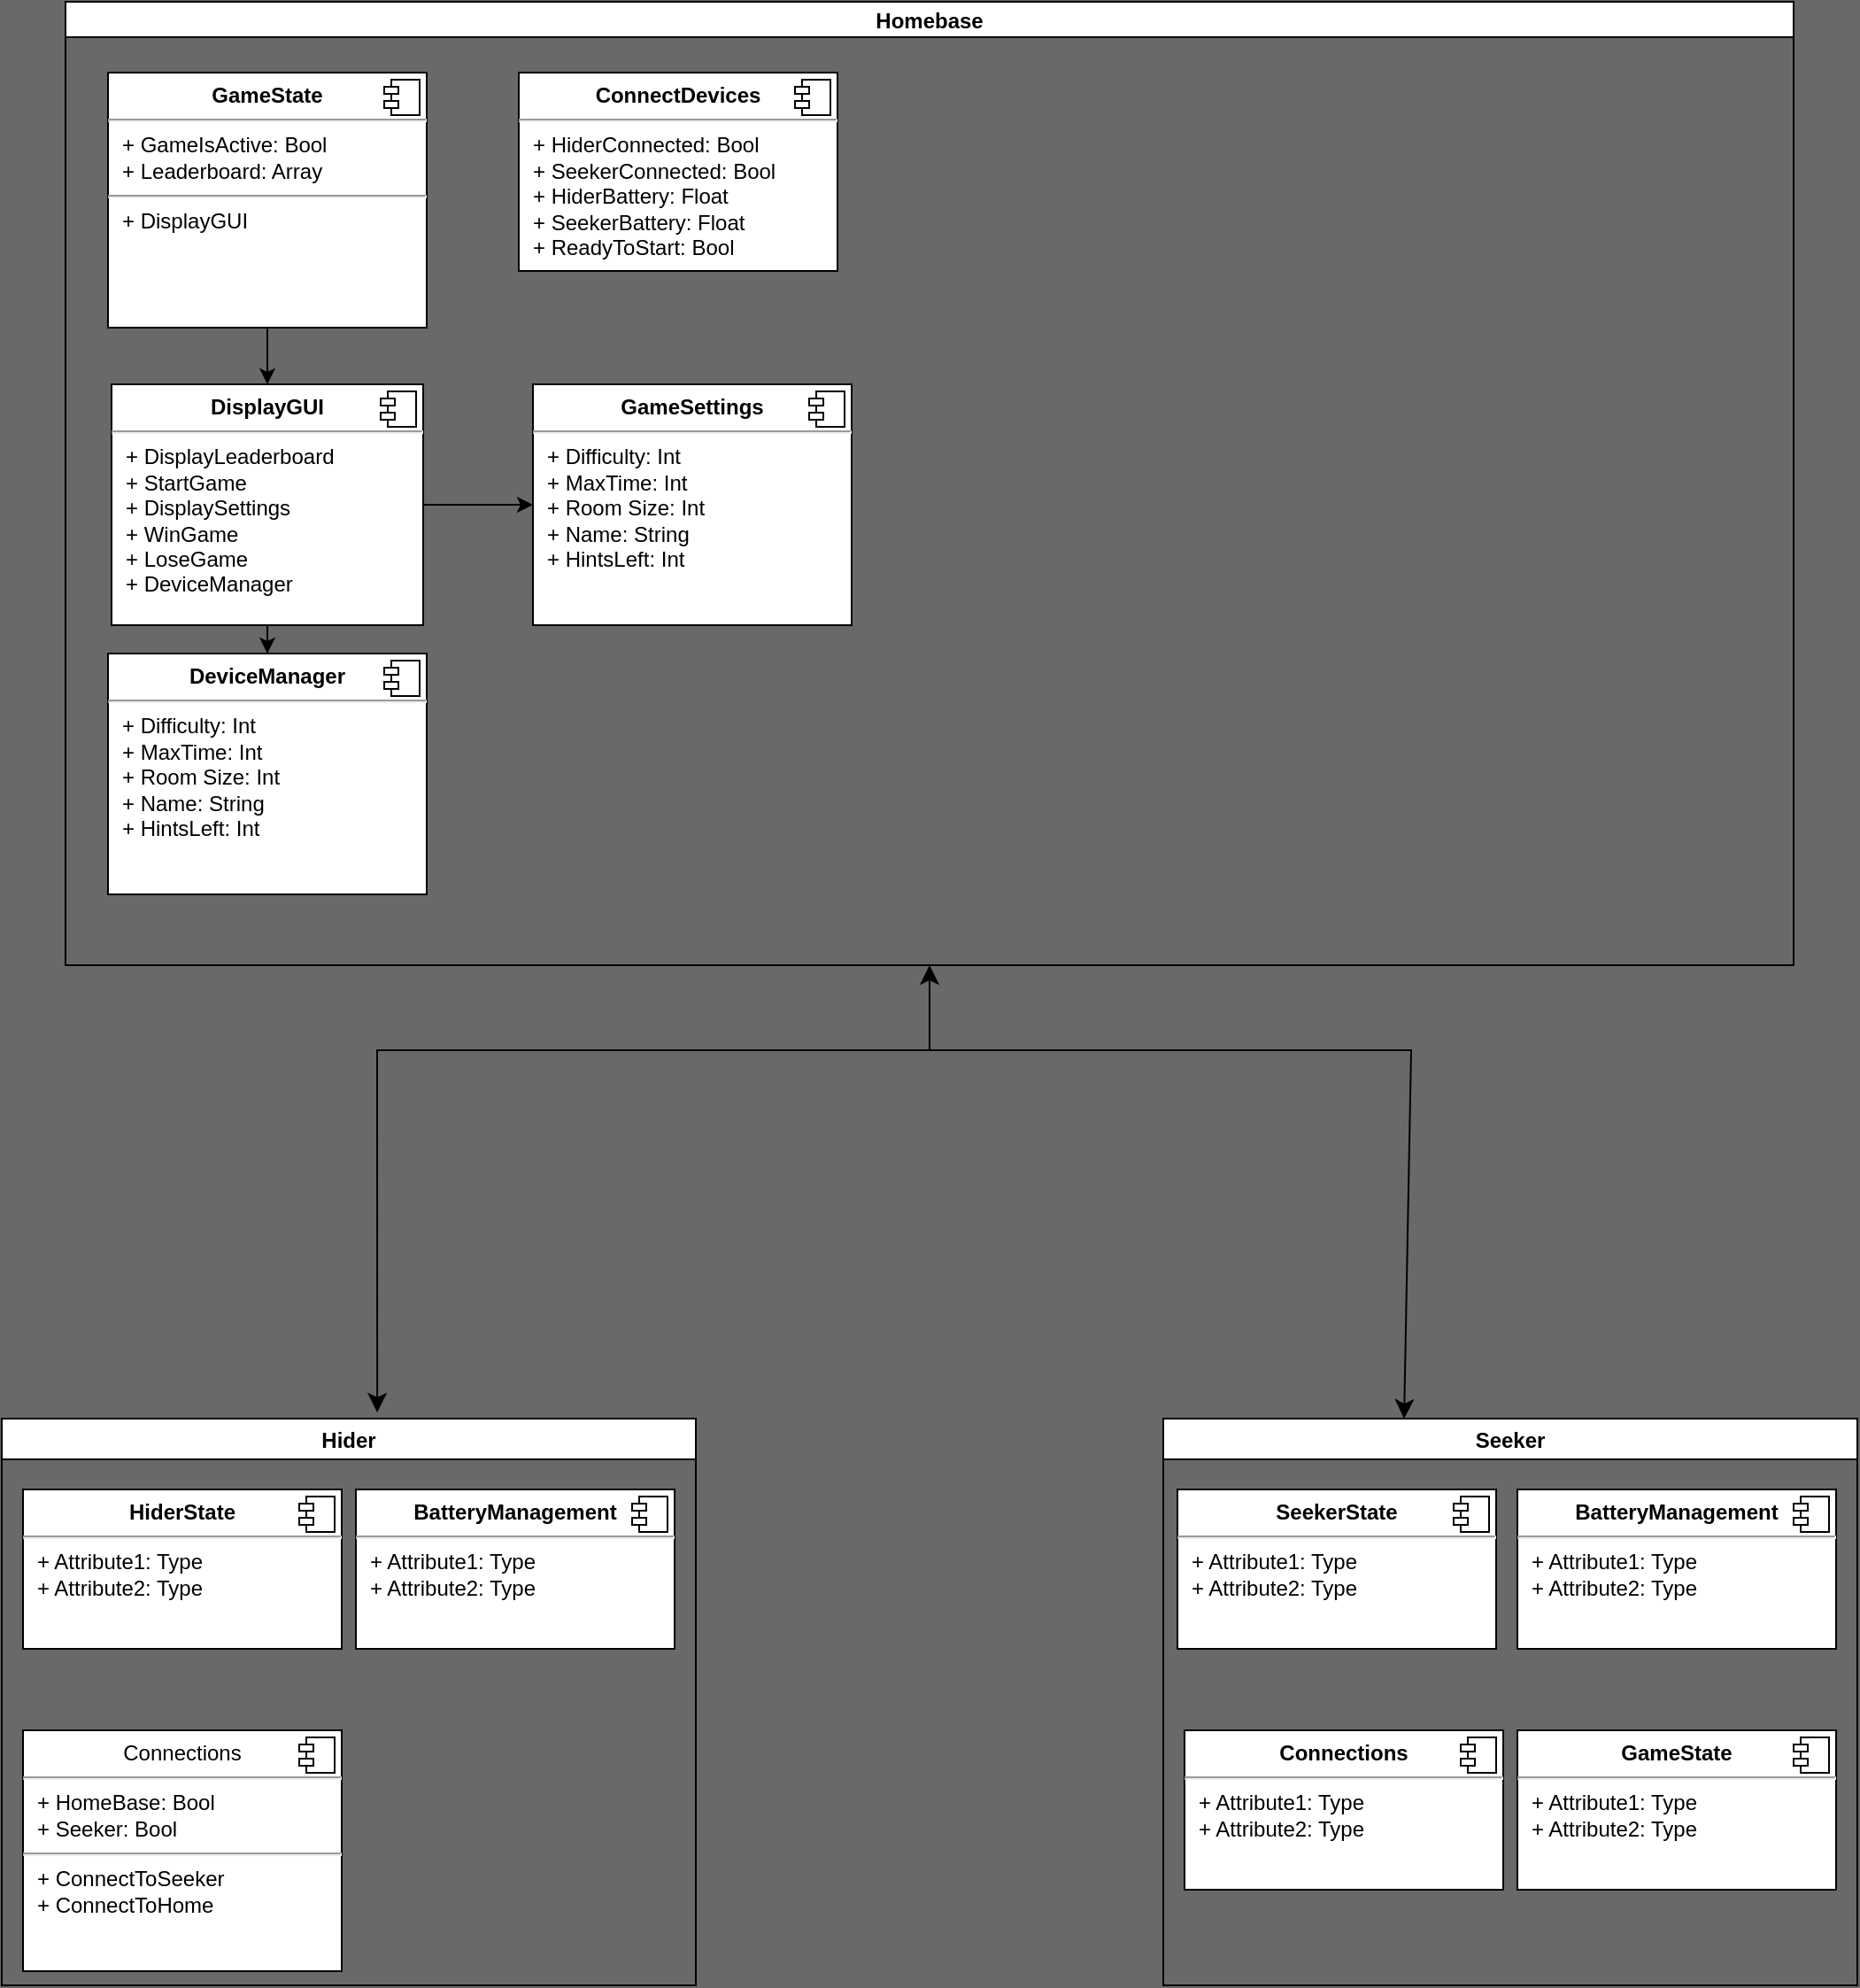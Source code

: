 <mxfile version="23.1.8" type="github" pages="2">
  <diagram name="Overview" id="5d7acffa-a066-3a61-03fe-96351882024d">
    <mxGraphModel dx="1254" dy="723" grid="1" gridSize="8" guides="1" tooltips="1" connect="1" arrows="1" fold="1" page="1" pageScale="1" pageWidth="1600" pageHeight="1200" background="#696969" math="0" shadow="0">
      <root>
        <mxCell id="0" />
        <mxCell id="1" parent="0" />
        <mxCell id="HGVN-Ubg_9u5FsFKcl_x-26" value="Homebase" style="swimlane;startSize=20;horizontal=1;containerType=tree;" parent="1" vertex="1">
          <mxGeometry x="232" y="8" width="976" height="544" as="geometry">
            <mxRectangle x="256" y="216" width="160" height="40" as="alternateBounds" />
          </mxGeometry>
        </mxCell>
        <mxCell id="4" style="edgeStyle=orthogonalEdgeStyle;rounded=0;orthogonalLoop=1;jettySize=auto;html=1;entryX=0.5;entryY=0;entryDx=0;entryDy=0;" parent="HGVN-Ubg_9u5FsFKcl_x-26" source="HGVN-Ubg_9u5FsFKcl_x-30" target="HGVN-Ubg_9u5FsFKcl_x-34" edge="1">
          <mxGeometry relative="1" as="geometry" />
        </mxCell>
        <mxCell id="HGVN-Ubg_9u5FsFKcl_x-30" value="&lt;p style=&quot;margin:0px;margin-top:6px;text-align:center;&quot;&gt;&lt;b&gt;GameState&lt;/b&gt;&lt;/p&gt;&lt;hr&gt;&lt;p style=&quot;margin:0px;margin-left:8px;&quot;&gt;+ GameIsActive: Bool&lt;br&gt;+ Leaderboard: Array&lt;br&gt;&lt;/p&gt;&lt;hr&gt;&lt;p style=&quot;margin:0px;margin-left:8px;&quot;&gt;&lt;span style=&quot;background-color: initial;&quot;&gt;+ DisplayGUI&lt;/span&gt;&lt;br&gt;&lt;/p&gt;" style="align=left;overflow=fill;html=1;dropTarget=0;whiteSpace=wrap;" parent="HGVN-Ubg_9u5FsFKcl_x-26" vertex="1">
          <mxGeometry x="24" y="40" width="180" height="144" as="geometry" />
        </mxCell>
        <mxCell id="HGVN-Ubg_9u5FsFKcl_x-31" value="" style="shape=component;jettyWidth=8;jettyHeight=4;" parent="HGVN-Ubg_9u5FsFKcl_x-30" vertex="1">
          <mxGeometry x="1" width="20" height="20" relative="1" as="geometry">
            <mxPoint x="-24" y="4" as="offset" />
          </mxGeometry>
        </mxCell>
        <mxCell id="6" style="edgeStyle=orthogonalEdgeStyle;rounded=0;orthogonalLoop=1;jettySize=auto;html=1;entryX=0;entryY=0.5;entryDx=0;entryDy=0;" parent="HGVN-Ubg_9u5FsFKcl_x-26" source="HGVN-Ubg_9u5FsFKcl_x-34" target="2" edge="1">
          <mxGeometry relative="1" as="geometry" />
        </mxCell>
        <mxCell id="12" style="edgeStyle=orthogonalEdgeStyle;rounded=0;orthogonalLoop=1;jettySize=auto;html=1;" parent="HGVN-Ubg_9u5FsFKcl_x-26" source="HGVN-Ubg_9u5FsFKcl_x-34" target="10" edge="1">
          <mxGeometry relative="1" as="geometry" />
        </mxCell>
        <mxCell id="HGVN-Ubg_9u5FsFKcl_x-34" value="&lt;p style=&quot;margin:0px;margin-top:6px;text-align:center;&quot;&gt;&lt;b&gt;DisplayGUI&lt;br&gt;&lt;/b&gt;&lt;/p&gt;&lt;hr&gt;&lt;p style=&quot;margin:0px;margin-left:8px;&quot;&gt;+ DisplayLeaderboard&lt;/p&gt;&lt;p style=&quot;margin:0px;margin-left:8px;&quot;&gt;+ StartGame&lt;/p&gt;&lt;p style=&quot;margin:0px;margin-left:8px;&quot;&gt;+ DisplaySettings&lt;/p&gt;&lt;p style=&quot;margin:0px;margin-left:8px;&quot;&gt;+ WinGame&lt;/p&gt;&lt;p style=&quot;margin:0px;margin-left:8px;&quot;&gt;+ LoseGame&lt;/p&gt;&lt;p style=&quot;margin:0px;margin-left:8px;&quot;&gt;+ DeviceManager&lt;/p&gt;" style="align=left;overflow=fill;html=1;dropTarget=0;whiteSpace=wrap;" parent="HGVN-Ubg_9u5FsFKcl_x-26" vertex="1">
          <mxGeometry x="26" y="216" width="176" height="136" as="geometry" />
        </mxCell>
        <mxCell id="HGVN-Ubg_9u5FsFKcl_x-35" value="" style="shape=component;jettyWidth=8;jettyHeight=4;" parent="HGVN-Ubg_9u5FsFKcl_x-34" vertex="1">
          <mxGeometry x="1" width="20" height="20" relative="1" as="geometry">
            <mxPoint x="-24" y="4" as="offset" />
          </mxGeometry>
        </mxCell>
        <mxCell id="HGVN-Ubg_9u5FsFKcl_x-36" value="&lt;p style=&quot;margin:0px;margin-top:6px;text-align:center;&quot;&gt;&lt;b&gt;ConnectDevices&lt;/b&gt;&lt;/p&gt;&lt;hr&gt;&lt;p style=&quot;margin:0px;margin-left:8px;&quot;&gt;+ HiderConnected: Bool&lt;br&gt;+ SeekerConnected: Bool&lt;/p&gt;&lt;p style=&quot;margin:0px;margin-left:8px;&quot;&gt;+ HiderBattery: Float&lt;br&gt;&lt;/p&gt;&lt;p style=&quot;margin:0px;margin-left:8px;&quot;&gt;+ SeekerBattery: Float&lt;/p&gt;&lt;p style=&quot;margin:0px;margin-left:8px;&quot;&gt;+ ReadyToStart: Bool&lt;br&gt;&lt;/p&gt;" style="align=left;overflow=fill;html=1;dropTarget=0;whiteSpace=wrap;" parent="HGVN-Ubg_9u5FsFKcl_x-26" vertex="1">
          <mxGeometry x="256" y="40" width="180" height="112" as="geometry" />
        </mxCell>
        <mxCell id="HGVN-Ubg_9u5FsFKcl_x-37" value="" style="shape=component;jettyWidth=8;jettyHeight=4;" parent="HGVN-Ubg_9u5FsFKcl_x-36" vertex="1">
          <mxGeometry x="1" width="20" height="20" relative="1" as="geometry">
            <mxPoint x="-24" y="4" as="offset" />
          </mxGeometry>
        </mxCell>
        <mxCell id="2" value="&lt;p style=&quot;margin:0px;margin-top:6px;text-align:center;&quot;&gt;&lt;b&gt;GameSettings&lt;/b&gt;&lt;/p&gt;&lt;hr&gt;&lt;p style=&quot;margin:0px;margin-left:8px;&quot;&gt;+ Difficulty: Int&lt;br&gt;+ MaxTime: Int&lt;/p&gt;&lt;p style=&quot;margin:0px;margin-left:8px;&quot;&gt;+ Room Size: Int&lt;/p&gt;&lt;p style=&quot;margin:0px;margin-left:8px;&quot;&gt;+ Name: String&lt;br&gt;&lt;/p&gt;&lt;p style=&quot;margin:0px;margin-left:8px;&quot;&gt;+ HintsLeft: Int&lt;br&gt;&lt;/p&gt;&lt;p style=&quot;margin:0px;margin-left:8px;&quot;&gt;&lt;br&gt;&lt;/p&gt;" style="align=left;overflow=fill;html=1;dropTarget=0;whiteSpace=wrap;" parent="HGVN-Ubg_9u5FsFKcl_x-26" vertex="1">
          <mxGeometry x="264" y="216" width="180" height="136" as="geometry" />
        </mxCell>
        <mxCell id="3" value="" style="shape=component;jettyWidth=8;jettyHeight=4;" parent="2" vertex="1">
          <mxGeometry x="1" width="20" height="20" relative="1" as="geometry">
            <mxPoint x="-24" y="4" as="offset" />
          </mxGeometry>
        </mxCell>
        <mxCell id="10" value="&lt;p style=&quot;margin:0px;margin-top:6px;text-align:center;&quot;&gt;&lt;b&gt;DeviceManager&lt;/b&gt;&lt;/p&gt;&lt;hr&gt;&lt;p style=&quot;margin:0px;margin-left:8px;&quot;&gt;+ Difficulty: Int&lt;br&gt;+ MaxTime: Int&lt;/p&gt;&lt;p style=&quot;margin:0px;margin-left:8px;&quot;&gt;+ Room Size: Int&lt;/p&gt;&lt;p style=&quot;margin:0px;margin-left:8px;&quot;&gt;+ Name: String&lt;br&gt;&lt;/p&gt;&lt;p style=&quot;margin:0px;margin-left:8px;&quot;&gt;+ HintsLeft: Int&lt;br&gt;&lt;/p&gt;&lt;p style=&quot;margin:0px;margin-left:8px;&quot;&gt;&lt;br&gt;&lt;/p&gt;" style="align=left;overflow=fill;html=1;dropTarget=0;whiteSpace=wrap;" parent="HGVN-Ubg_9u5FsFKcl_x-26" vertex="1">
          <mxGeometry x="24" y="368" width="180" height="136" as="geometry" />
        </mxCell>
        <mxCell id="11" value="" style="shape=component;jettyWidth=8;jettyHeight=4;" parent="10" vertex="1">
          <mxGeometry x="1" width="20" height="20" relative="1" as="geometry">
            <mxPoint x="-24" y="4" as="offset" />
          </mxGeometry>
        </mxCell>
        <mxCell id="HGVN-Ubg_9u5FsFKcl_x-48" value="Hider" style="swimlane;" parent="1" vertex="1">
          <mxGeometry x="196" y="808" width="392" height="320" as="geometry" />
        </mxCell>
        <mxCell id="HGVN-Ubg_9u5FsFKcl_x-53" value="&lt;p style=&quot;margin:0px;margin-top:6px;text-align:center;&quot;&gt;&lt;b&gt;HiderState&lt;/b&gt;&lt;br&gt;&lt;/p&gt;&lt;hr&gt;&lt;p style=&quot;margin:0px;margin-left:8px;&quot;&gt;+ Attribute1: Type&lt;br&gt;+ Attribute2: Type&lt;/p&gt;" style="align=left;overflow=fill;html=1;dropTarget=0;whiteSpace=wrap;" parent="HGVN-Ubg_9u5FsFKcl_x-48" vertex="1">
          <mxGeometry x="12" y="40" width="180" height="90" as="geometry" />
        </mxCell>
        <mxCell id="HGVN-Ubg_9u5FsFKcl_x-54" value="" style="shape=component;jettyWidth=8;jettyHeight=4;" parent="HGVN-Ubg_9u5FsFKcl_x-53" vertex="1">
          <mxGeometry x="1" width="20" height="20" relative="1" as="geometry">
            <mxPoint x="-24" y="4" as="offset" />
          </mxGeometry>
        </mxCell>
        <mxCell id="HGVN-Ubg_9u5FsFKcl_x-51" value="&lt;p style=&quot;margin:0px;margin-top:6px;text-align:center;&quot;&gt;&lt;b&gt;BatteryManagement&lt;/b&gt;&lt;/p&gt;&lt;hr&gt;&lt;p style=&quot;margin:0px;margin-left:8px;&quot;&gt;+ Attribute1: Type&lt;br&gt;+ Attribute2: Type&lt;/p&gt;" style="align=left;overflow=fill;html=1;dropTarget=0;whiteSpace=wrap;" parent="HGVN-Ubg_9u5FsFKcl_x-48" vertex="1">
          <mxGeometry x="200" y="40" width="180" height="90" as="geometry" />
        </mxCell>
        <mxCell id="HGVN-Ubg_9u5FsFKcl_x-52" value="" style="shape=component;jettyWidth=8;jettyHeight=4;" parent="HGVN-Ubg_9u5FsFKcl_x-51" vertex="1">
          <mxGeometry x="1" width="20" height="20" relative="1" as="geometry">
            <mxPoint x="-24" y="4" as="offset" />
          </mxGeometry>
        </mxCell>
        <mxCell id="HGVN-Ubg_9u5FsFKcl_x-59" value="&lt;p style=&quot;margin:0px;margin-top:6px;text-align:center;&quot;&gt;Connections&lt;/p&gt;&lt;hr&gt;&lt;p style=&quot;margin:0px;margin-left:8px;&quot;&gt;+ HomeBase: Bool&lt;br&gt;+ Seeker: Bool&lt;/p&gt;&lt;hr&gt;&lt;p style=&quot;margin:0px;margin-left:8px;&quot;&gt;+ ConnectToSeeker&lt;/p&gt;&lt;p style=&quot;margin:0px;margin-left:8px;&quot;&gt;+ ConnectToHome&lt;/p&gt;" style="align=left;overflow=fill;html=1;dropTarget=0;whiteSpace=wrap;" parent="HGVN-Ubg_9u5FsFKcl_x-48" vertex="1">
          <mxGeometry x="12" y="176" width="180" height="136" as="geometry" />
        </mxCell>
        <mxCell id="HGVN-Ubg_9u5FsFKcl_x-60" value="" style="shape=component;jettyWidth=8;jettyHeight=4;" parent="HGVN-Ubg_9u5FsFKcl_x-59" vertex="1">
          <mxGeometry x="1" width="20" height="20" relative="1" as="geometry">
            <mxPoint x="-24" y="4" as="offset" />
          </mxGeometry>
        </mxCell>
        <mxCell id="HGVN-Ubg_9u5FsFKcl_x-50" value="Seeker" style="swimlane;" parent="1" vertex="1">
          <mxGeometry x="852" y="808" width="392" height="320" as="geometry" />
        </mxCell>
        <mxCell id="HGVN-Ubg_9u5FsFKcl_x-57" value="&lt;p style=&quot;margin:0px;margin-top:6px;text-align:center;&quot;&gt;&lt;b&gt;SeekerState&lt;/b&gt;&lt;/p&gt;&lt;hr&gt;&lt;p style=&quot;margin:0px;margin-left:8px;&quot;&gt;+ Attribute1: Type&lt;br&gt;+ Attribute2: Type&lt;/p&gt;" style="align=left;overflow=fill;html=1;dropTarget=0;whiteSpace=wrap;" parent="HGVN-Ubg_9u5FsFKcl_x-50" vertex="1">
          <mxGeometry x="8" y="40" width="180" height="90" as="geometry" />
        </mxCell>
        <mxCell id="HGVN-Ubg_9u5FsFKcl_x-58" value="" style="shape=component;jettyWidth=8;jettyHeight=4;" parent="HGVN-Ubg_9u5FsFKcl_x-57" vertex="1">
          <mxGeometry x="1" width="20" height="20" relative="1" as="geometry">
            <mxPoint x="-24" y="4" as="offset" />
          </mxGeometry>
        </mxCell>
        <mxCell id="HGVN-Ubg_9u5FsFKcl_x-55" value="&lt;p style=&quot;margin:0px;margin-top:6px;text-align:center;&quot;&gt;&lt;b&gt;BatteryManagement&lt;/b&gt;&lt;/p&gt;&lt;hr&gt;&lt;p style=&quot;margin:0px;margin-left:8px;&quot;&gt;+ Attribute1: Type&lt;br&gt;+ Attribute2: Type&lt;/p&gt;" style="align=left;overflow=fill;html=1;dropTarget=0;whiteSpace=wrap;" parent="HGVN-Ubg_9u5FsFKcl_x-50" vertex="1">
          <mxGeometry x="200" y="40" width="180" height="90" as="geometry" />
        </mxCell>
        <mxCell id="HGVN-Ubg_9u5FsFKcl_x-56" value="" style="shape=component;jettyWidth=8;jettyHeight=4;" parent="HGVN-Ubg_9u5FsFKcl_x-55" vertex="1">
          <mxGeometry x="1" width="20" height="20" relative="1" as="geometry">
            <mxPoint x="-24" y="4" as="offset" />
          </mxGeometry>
        </mxCell>
        <mxCell id="HGVN-Ubg_9u5FsFKcl_x-63" value="&lt;p style=&quot;margin:0px;margin-top:6px;text-align:center;&quot;&gt;&lt;b&gt;Connections&lt;/b&gt;&lt;br&gt;&lt;/p&gt;&lt;hr&gt;&lt;p style=&quot;margin:0px;margin-left:8px;&quot;&gt;+ Attribute1: Type&lt;br&gt;+ Attribute2: Type&lt;/p&gt;" style="align=left;overflow=fill;html=1;dropTarget=0;whiteSpace=wrap;" parent="HGVN-Ubg_9u5FsFKcl_x-50" vertex="1">
          <mxGeometry x="12" y="176" width="180" height="90" as="geometry" />
        </mxCell>
        <mxCell id="HGVN-Ubg_9u5FsFKcl_x-64" value="" style="shape=component;jettyWidth=8;jettyHeight=4;" parent="HGVN-Ubg_9u5FsFKcl_x-63" vertex="1">
          <mxGeometry x="1" width="20" height="20" relative="1" as="geometry">
            <mxPoint x="-24" y="4" as="offset" />
          </mxGeometry>
        </mxCell>
        <mxCell id="HGVN-Ubg_9u5FsFKcl_x-65" value="&lt;p style=&quot;margin:0px;margin-top:6px;text-align:center;&quot;&gt;&lt;b&gt;GameState&lt;/b&gt;&lt;/p&gt;&lt;hr&gt;&lt;p style=&quot;margin:0px;margin-left:8px;&quot;&gt;+ Attribute1: Type&lt;br&gt;+ Attribute2: Type&lt;/p&gt;" style="align=left;overflow=fill;html=1;dropTarget=0;whiteSpace=wrap;" parent="HGVN-Ubg_9u5FsFKcl_x-50" vertex="1">
          <mxGeometry x="200" y="176" width="180" height="90" as="geometry" />
        </mxCell>
        <mxCell id="HGVN-Ubg_9u5FsFKcl_x-66" value="" style="shape=component;jettyWidth=8;jettyHeight=4;" parent="HGVN-Ubg_9u5FsFKcl_x-65" vertex="1">
          <mxGeometry x="1" width="20" height="20" relative="1" as="geometry">
            <mxPoint x="-24" y="4" as="offset" />
          </mxGeometry>
        </mxCell>
        <mxCell id="P3MQtv2i3PYz_8EIgoiF-2" value="" style="endArrow=classic;startArrow=classic;html=1;rounded=0;fontSize=12;startSize=8;endSize=8;entryX=0.5;entryY=1;entryDx=0;entryDy=0;exitX=0.541;exitY=-0.011;exitDx=0;exitDy=0;exitPerimeter=0;" parent="1" source="HGVN-Ubg_9u5FsFKcl_x-48" target="HGVN-Ubg_9u5FsFKcl_x-26" edge="1">
          <mxGeometry width="50" height="50" relative="1" as="geometry">
            <mxPoint x="648" y="537" as="sourcePoint" />
            <mxPoint x="698" y="487" as="targetPoint" />
            <Array as="points">
              <mxPoint x="408" y="600" />
              <mxPoint x="720" y="600" />
            </Array>
          </mxGeometry>
        </mxCell>
        <mxCell id="P3MQtv2i3PYz_8EIgoiF-3" value="&amp;nbsp;" style="text;whiteSpace=wrap;html=1;" parent="1" vertex="1">
          <mxGeometry x="396" y="832" width="32" height="40" as="geometry" />
        </mxCell>
        <mxCell id="P3MQtv2i3PYz_8EIgoiF-4" value="" style="endArrow=classic;html=1;rounded=0;fontSize=12;startSize=8;endSize=8;entryX=0.347;entryY=0;entryDx=0;entryDy=0;entryPerimeter=0;" parent="1" target="HGVN-Ubg_9u5FsFKcl_x-50" edge="1">
          <mxGeometry width="50" height="50" relative="1" as="geometry">
            <mxPoint x="720" y="600" as="sourcePoint" />
            <mxPoint x="842" y="464" as="targetPoint" />
            <Array as="points">
              <mxPoint x="992" y="600" />
            </Array>
          </mxGeometry>
        </mxCell>
      </root>
    </mxGraphModel>
  </diagram>
  <diagram id="pdwF0HZ0pWZEsRioTV2B" name="Page-2">
    <mxGraphModel dx="1475" dy="851" grid="1" gridSize="10" guides="1" tooltips="1" connect="1" arrows="1" fold="1" page="1" pageScale="1" pageWidth="827" pageHeight="1169" math="0" shadow="0">
      <root>
        <mxCell id="0" />
        <mxCell id="1" parent="0" />
        <mxCell id="-LEB9-mu3zR5E-0l-Ues-31" style="edgeStyle=orthogonalEdgeStyle;rounded=0;orthogonalLoop=1;jettySize=auto;html=1;entryX=0.5;entryY=0;entryDx=0;entryDy=0;" parent="1" source="-LEB9-mu3zR5E-0l-Ues-1" target="-LEB9-mu3zR5E-0l-Ues-20" edge="1">
          <mxGeometry relative="1" as="geometry" />
        </mxCell>
        <mxCell id="-LEB9-mu3zR5E-0l-Ues-1" value="&lt;div&gt;Power On&lt;/div&gt;" style="strokeWidth=2;html=1;shape=mxgraph.flowchart.start_1;whiteSpace=wrap;" parent="1" vertex="1">
          <mxGeometry x="364" y="60" width="100" height="60" as="geometry" />
        </mxCell>
        <mxCell id="-LEB9-mu3zR5E-0l-Ues-33" style="edgeStyle=orthogonalEdgeStyle;rounded=0;orthogonalLoop=1;jettySize=auto;html=1;entryX=0.5;entryY=0;entryDx=0;entryDy=0;" parent="1" source="-LEB9-mu3zR5E-0l-Ues-2" target="-LEB9-mu3zR5E-0l-Ues-12" edge="1">
          <mxGeometry relative="1" as="geometry" />
        </mxCell>
        <mxCell id="-LEB9-mu3zR5E-0l-Ues-2" value="&lt;div&gt;Enter connecting mode&lt;/div&gt;" style="rounded=1;whiteSpace=wrap;html=1;strokeWidth=2;" parent="1" vertex="1">
          <mxGeometry x="354" y="450" width="120" height="60" as="geometry" />
        </mxCell>
        <mxCell id="-LEB9-mu3zR5E-0l-Ues-32" style="edgeStyle=orthogonalEdgeStyle;rounded=0;orthogonalLoop=1;jettySize=auto;html=1;entryX=0.5;entryY=0;entryDx=0;entryDy=0;" parent="1" source="-LEB9-mu3zR5E-0l-Ues-4" target="-LEB9-mu3zR5E-0l-Ues-2" edge="1">
          <mxGeometry relative="1" as="geometry" />
        </mxCell>
        <mxCell id="-LEB9-mu3zR5E-0l-Ues-4" value="On/waitingToConnect" style="rounded=1;whiteSpace=wrap;html=1;strokeWidth=2;" parent="1" vertex="1">
          <mxGeometry x="354" y="320" width="120" height="60" as="geometry" />
        </mxCell>
        <mxCell id="-LEB9-mu3zR5E-0l-Ues-15" value="" style="edgeStyle=orthogonalEdgeStyle;rounded=0;orthogonalLoop=1;jettySize=auto;html=1;" parent="1" source="-LEB9-mu3zR5E-0l-Ues-12" target="-LEB9-mu3zR5E-0l-Ues-14" edge="1">
          <mxGeometry relative="1" as="geometry" />
        </mxCell>
        <mxCell id="-LEB9-mu3zR5E-0l-Ues-12" value="Try to&lt;br&gt;&amp;nbsp;connect for 60 seconds" style="shape=step;perimeter=stepPerimeter;whiteSpace=wrap;html=1;fixedSize=1;rounded=1;strokeWidth=2;" parent="1" vertex="1">
          <mxGeometry x="354" y="610" width="120" height="80" as="geometry" />
        </mxCell>
        <mxCell id="-LEB9-mu3zR5E-0l-Ues-17" value="" style="edgeStyle=orthogonalEdgeStyle;rounded=0;orthogonalLoop=1;jettySize=auto;html=1;" parent="1" source="-LEB9-mu3zR5E-0l-Ues-14" target="-LEB9-mu3zR5E-0l-Ues-16" edge="1">
          <mxGeometry relative="1" as="geometry" />
        </mxCell>
        <mxCell id="-LEB9-mu3zR5E-0l-Ues-35" value="&lt;div&gt;No&lt;/div&gt;" style="edgeLabel;html=1;align=center;verticalAlign=middle;resizable=0;points=[];" parent="-LEB9-mu3zR5E-0l-Ues-17" vertex="1" connectable="0">
          <mxGeometry x="-0.007" y="3" relative="1" as="geometry">
            <mxPoint y="-13" as="offset" />
          </mxGeometry>
        </mxCell>
        <mxCell id="-LEB9-mu3zR5E-0l-Ues-19" value="" style="edgeStyle=orthogonalEdgeStyle;rounded=0;orthogonalLoop=1;jettySize=auto;html=1;" parent="1" source="-LEB9-mu3zR5E-0l-Ues-14" target="-LEB9-mu3zR5E-0l-Ues-18" edge="1">
          <mxGeometry relative="1" as="geometry" />
        </mxCell>
        <mxCell id="-LEB9-mu3zR5E-0l-Ues-34" value="Yes" style="edgeLabel;html=1;align=center;verticalAlign=middle;resizable=0;points=[];" parent="-LEB9-mu3zR5E-0l-Ues-19" vertex="1" connectable="0">
          <mxGeometry x="-0.473" y="3" relative="1" as="geometry">
            <mxPoint y="-7" as="offset" />
          </mxGeometry>
        </mxCell>
        <mxCell id="-LEB9-mu3zR5E-0l-Ues-14" value="Connected?" style="rhombus;whiteSpace=wrap;html=1;rounded=1;strokeWidth=2;" parent="1" vertex="1">
          <mxGeometry x="374" y="770" width="80" height="80" as="geometry" />
        </mxCell>
        <mxCell id="-LEB9-mu3zR5E-0l-Ues-36" style="edgeStyle=orthogonalEdgeStyle;rounded=0;orthogonalLoop=1;jettySize=auto;html=1;entryX=0;entryY=0.5;entryDx=0;entryDy=0;exitX=0.412;exitY=0.003;exitDx=0;exitDy=0;exitPerimeter=0;" parent="1" source="-LEB9-mu3zR5E-0l-Ues-16" target="-LEB9-mu3zR5E-0l-Ues-4" edge="1">
          <mxGeometry relative="1" as="geometry">
            <mxPoint x="335.96" y="340" as="targetPoint" />
            <mxPoint x="240.0" y="770" as="sourcePoint" />
            <Array as="points">
              <mxPoint x="240" y="780" />
              <mxPoint x="240" y="621" />
              <mxPoint x="241" y="621" />
              <mxPoint x="241" y="350" />
            </Array>
          </mxGeometry>
        </mxCell>
        <mxCell id="-LEB9-mu3zR5E-0l-Ues-16" value="Display error" style="whiteSpace=wrap;html=1;rounded=1;strokeWidth=2;" parent="1" vertex="1">
          <mxGeometry x="194" y="780" width="120" height="60" as="geometry" />
        </mxCell>
        <mxCell id="-LEB9-mu3zR5E-0l-Ues-38" value="" style="edgeStyle=orthogonalEdgeStyle;rounded=0;orthogonalLoop=1;jettySize=auto;html=1;" parent="1" source="-LEB9-mu3zR5E-0l-Ues-18" target="-LEB9-mu3zR5E-0l-Ues-37" edge="1">
          <mxGeometry relative="1" as="geometry" />
        </mxCell>
        <mxCell id="AgcXgPewpZXBcFlbf5kw-1" value="Game has started" style="edgeLabel;html=1;align=center;verticalAlign=middle;resizable=0;points=[];" vertex="1" connectable="0" parent="-LEB9-mu3zR5E-0l-Ues-38">
          <mxGeometry x="-0.275" y="-2" relative="1" as="geometry">
            <mxPoint as="offset" />
          </mxGeometry>
        </mxCell>
        <mxCell id="AgcXgPewpZXBcFlbf5kw-12" style="edgeStyle=orthogonalEdgeStyle;rounded=0;orthogonalLoop=1;jettySize=auto;html=1;entryX=1;entryY=0.5;entryDx=0;entryDy=0;" edge="1" parent="1" source="-LEB9-mu3zR5E-0l-Ues-18" target="-LEB9-mu3zR5E-0l-Ues-12">
          <mxGeometry relative="1" as="geometry">
            <mxPoint x="574" y="460" as="targetPoint" />
            <Array as="points">
              <mxPoint x="574" y="650" />
            </Array>
          </mxGeometry>
        </mxCell>
        <mxCell id="AgcXgPewpZXBcFlbf5kw-13" value="Lost connection&lt;div&gt;&lt;br/&gt;&lt;/div&gt;" style="edgeLabel;html=1;align=center;verticalAlign=middle;resizable=0;points=[];" vertex="1" connectable="0" parent="AgcXgPewpZXBcFlbf5kw-12">
          <mxGeometry x="-0.492" y="1" relative="1" as="geometry">
            <mxPoint as="offset" />
          </mxGeometry>
        </mxCell>
        <mxCell id="-LEB9-mu3zR5E-0l-Ues-18" value="Standby mode" style="whiteSpace=wrap;html=1;rounded=1;strokeWidth=2;" parent="1" vertex="1">
          <mxGeometry x="514" y="780" width="120" height="60" as="geometry" />
        </mxCell>
        <mxCell id="-LEB9-mu3zR5E-0l-Ues-22" style="edgeStyle=orthogonalEdgeStyle;rounded=0;orthogonalLoop=1;jettySize=auto;html=1;entryX=0.5;entryY=0;entryDx=0;entryDy=0;" parent="1" source="-LEB9-mu3zR5E-0l-Ues-20" target="-LEB9-mu3zR5E-0l-Ues-4" edge="1">
          <mxGeometry relative="1" as="geometry" />
        </mxCell>
        <mxCell id="-LEB9-mu3zR5E-0l-Ues-25" value="Battery is over 50%" style="edgeLabel;html=1;align=center;verticalAlign=middle;resizable=0;points=[];" parent="-LEB9-mu3zR5E-0l-Ues-22" vertex="1" connectable="0">
          <mxGeometry x="-0.286" y="-2" relative="1" as="geometry">
            <mxPoint as="offset" />
          </mxGeometry>
        </mxCell>
        <mxCell id="-LEB9-mu3zR5E-0l-Ues-24" value="" style="edgeStyle=orthogonalEdgeStyle;rounded=0;orthogonalLoop=1;jettySize=auto;html=1;" parent="1" source="-LEB9-mu3zR5E-0l-Ues-20" target="-LEB9-mu3zR5E-0l-Ues-23" edge="1">
          <mxGeometry relative="1" as="geometry" />
        </mxCell>
        <mxCell id="-LEB9-mu3zR5E-0l-Ues-28" value="" style="edgeStyle=orthogonalEdgeStyle;rounded=0;orthogonalLoop=1;jettySize=auto;html=1;" parent="1" source="-LEB9-mu3zR5E-0l-Ues-20" target="-LEB9-mu3zR5E-0l-Ues-27" edge="1">
          <mxGeometry relative="1" as="geometry" />
        </mxCell>
        <mxCell id="-LEB9-mu3zR5E-0l-Ues-29" value="&amp;lt;25%" style="edgeLabel;html=1;align=center;verticalAlign=middle;resizable=0;points=[];" parent="-LEB9-mu3zR5E-0l-Ues-28" vertex="1" connectable="0">
          <mxGeometry x="-0.095" y="3" relative="1" as="geometry">
            <mxPoint as="offset" />
          </mxGeometry>
        </mxCell>
        <mxCell id="-LEB9-mu3zR5E-0l-Ues-20" value="Read battery level" style="rhombus;whiteSpace=wrap;html=1;rounded=1;strokeWidth=2;" parent="1" vertex="1">
          <mxGeometry x="374" y="170" width="80" height="80" as="geometry" />
        </mxCell>
        <mxCell id="-LEB9-mu3zR5E-0l-Ues-30" style="edgeStyle=orthogonalEdgeStyle;rounded=0;orthogonalLoop=1;jettySize=auto;html=1;entryX=1;entryY=0.5;entryDx=0;entryDy=0;" parent="1" source="-LEB9-mu3zR5E-0l-Ues-23" target="-LEB9-mu3zR5E-0l-Ues-4" edge="1">
          <mxGeometry relative="1" as="geometry">
            <mxPoint x="620" y="360" as="targetPoint" />
            <Array as="points">
              <mxPoint x="620" y="300" />
              <mxPoint x="621" y="300" />
              <mxPoint x="621" y="350" />
            </Array>
          </mxGeometry>
        </mxCell>
        <mxCell id="-LEB9-mu3zR5E-0l-Ues-23" value="Alert Homebase of low battery" style="whiteSpace=wrap;html=1;rounded=1;strokeWidth=2;" parent="1" vertex="1">
          <mxGeometry x="560" y="180" width="120" height="60" as="geometry" />
        </mxCell>
        <mxCell id="-LEB9-mu3zR5E-0l-Ues-26" value="25%-50%" style="text;html=1;align=center;verticalAlign=middle;resizable=0;points=[];autosize=1;strokeColor=none;fillColor=none;" parent="1" vertex="1">
          <mxGeometry x="470" y="188" width="80" height="30" as="geometry" />
        </mxCell>
        <mxCell id="-LEB9-mu3zR5E-0l-Ues-27" value="Alert homebase of critical battery" style="whiteSpace=wrap;html=1;rounded=1;strokeWidth=2;" parent="1" vertex="1">
          <mxGeometry x="170" y="180" width="120" height="60" as="geometry" />
        </mxCell>
        <mxCell id="AgcXgPewpZXBcFlbf5kw-10" value="" style="edgeStyle=orthogonalEdgeStyle;rounded=0;orthogonalLoop=1;jettySize=auto;html=1;" edge="1" parent="1" source="-LEB9-mu3zR5E-0l-Ues-37" target="AgcXgPewpZXBcFlbf5kw-9">
          <mxGeometry relative="1" as="geometry" />
        </mxCell>
        <mxCell id="AgcXgPewpZXBcFlbf5kw-16" value="Message from homebase" style="edgeLabel;html=1;align=center;verticalAlign=middle;resizable=0;points=[];" vertex="1" connectable="0" parent="AgcXgPewpZXBcFlbf5kw-10">
          <mxGeometry x="-0.459" y="2" relative="1" as="geometry">
            <mxPoint x="13" y="-8" as="offset" />
          </mxGeometry>
        </mxCell>
        <mxCell id="AgcXgPewpZXBcFlbf5kw-18" value="" style="edgeStyle=orthogonalEdgeStyle;rounded=0;orthogonalLoop=1;jettySize=auto;html=1;" edge="1" parent="1" source="-LEB9-mu3zR5E-0l-Ues-37" target="AgcXgPewpZXBcFlbf5kw-17">
          <mxGeometry relative="1" as="geometry" />
        </mxCell>
        <mxCell id="AgcXgPewpZXBcFlbf5kw-19" value="hiderIsFound_but pressed" style="edgeLabel;html=1;align=center;verticalAlign=middle;resizable=0;points=[];" vertex="1" connectable="0" parent="AgcXgPewpZXBcFlbf5kw-18">
          <mxGeometry x="-0.325" y="2" relative="1" as="geometry">
            <mxPoint as="offset" />
          </mxGeometry>
        </mxCell>
        <mxCell id="-LEB9-mu3zR5E-0l-Ues-37" value="Initiate as SoftAP" style="whiteSpace=wrap;html=1;rounded=1;strokeWidth=2;" parent="1" vertex="1">
          <mxGeometry x="514" y="920" width="120" height="60" as="geometry" />
        </mxCell>
        <mxCell id="AgcXgPewpZXBcFlbf5kw-4" value="" style="html=1;points=[[0,0,0,0,5],[0,1,0,0,-5],[1,0,0,0,5],[1,1,0,0,-5]];perimeter=orthogonalPerimeter;outlineConnect=0;targetShapes=umlLifeline;portConstraint=eastwest;newEdgeStyle={&quot;curved&quot;:0,&quot;rounded&quot;:0};" vertex="1" parent="1">
          <mxGeometry x="500" y="920" width="10" height="60" as="geometry" />
        </mxCell>
        <mxCell id="AgcXgPewpZXBcFlbf5kw-5" value="dispatch" style="html=1;verticalAlign=bottom;endArrow=block;curved=0;rounded=0;entryX=0;entryY=0;entryDx=0;entryDy=5;" edge="1" parent="1">
          <mxGeometry relative="1" as="geometry">
            <mxPoint x="410" y="930" as="sourcePoint" />
            <mxPoint x="500" y="930" as="targetPoint" />
          </mxGeometry>
        </mxCell>
        <mxCell id="AgcXgPewpZXBcFlbf5kw-6" value="return" style="html=1;verticalAlign=bottom;endArrow=open;dashed=1;endSize=8;curved=0;rounded=0;exitX=0;exitY=1;exitDx=0;exitDy=-5;" edge="1" source="AgcXgPewpZXBcFlbf5kw-4" parent="1">
          <mxGeometry relative="1" as="geometry">
            <mxPoint x="410" y="975" as="targetPoint" />
          </mxGeometry>
        </mxCell>
        <mxCell id="AgcXgPewpZXBcFlbf5kw-7" value="" style="verticalLabelPosition=bottom;verticalAlign=top;html=1;shape=offPageConnector;rounded=0;size=0.5;movable=1;resizable=1;rotatable=1;deletable=1;editable=1;locked=0;connectable=1;" vertex="1" parent="1">
          <mxGeometry x="330" y="920" width="80" height="100" as="geometry" />
        </mxCell>
        <mxCell id="AgcXgPewpZXBcFlbf5kw-8" value="Seeker requests hint" style="text;html=1;align=center;verticalAlign=middle;whiteSpace=wrap;rounded=0;" vertex="1" parent="1">
          <mxGeometry x="330" y="930" width="80" height="50" as="geometry" />
        </mxCell>
        <mxCell id="AgcXgPewpZXBcFlbf5kw-11" style="edgeStyle=orthogonalEdgeStyle;rounded=0;orthogonalLoop=1;jettySize=auto;html=1;entryX=1;entryY=0.5;entryDx=0;entryDy=0;" edge="1" parent="1" source="AgcXgPewpZXBcFlbf5kw-9" target="-LEB9-mu3zR5E-0l-Ues-18">
          <mxGeometry relative="1" as="geometry">
            <mxPoint x="720" y="780" as="targetPoint" />
            <Array as="points">
              <mxPoint x="810" y="1090" />
              <mxPoint x="810" y="810" />
            </Array>
          </mxGeometry>
        </mxCell>
        <mxCell id="AgcXgPewpZXBcFlbf5kw-9" value="Game was lost" style="whiteSpace=wrap;html=1;rounded=1;strokeWidth=2;" vertex="1" parent="1">
          <mxGeometry x="680" y="1050" width="120" height="60" as="geometry" />
        </mxCell>
        <mxCell id="AgcXgPewpZXBcFlbf5kw-27" value="" style="edgeStyle=orthogonalEdgeStyle;rounded=0;orthogonalLoop=1;jettySize=auto;html=1;" edge="1" parent="1" source="AgcXgPewpZXBcFlbf5kw-17" target="AgcXgPewpZXBcFlbf5kw-26">
          <mxGeometry relative="1" as="geometry" />
        </mxCell>
        <mxCell id="AgcXgPewpZXBcFlbf5kw-34" style="edgeStyle=orthogonalEdgeStyle;rounded=0;orthogonalLoop=1;jettySize=auto;html=1;entryX=1;entryY=0.5;entryDx=0;entryDy=0;" edge="1" parent="1" source="AgcXgPewpZXBcFlbf5kw-17" target="AgcXgPewpZXBcFlbf5kw-28">
          <mxGeometry relative="1" as="geometry" />
        </mxCell>
        <mxCell id="AgcXgPewpZXBcFlbf5kw-17" value="Enter found state" style="whiteSpace=wrap;html=1;rounded=1;strokeWidth=2;" vertex="1" parent="1">
          <mxGeometry x="514" y="1050" width="120" height="60" as="geometry" />
        </mxCell>
        <mxCell id="AgcXgPewpZXBcFlbf5kw-30" style="edgeStyle=orthogonalEdgeStyle;rounded=0;orthogonalLoop=1;jettySize=auto;html=1;entryX=0.2;entryY=0.75;entryDx=0;entryDy=0;entryPerimeter=0;" edge="1" parent="1" source="AgcXgPewpZXBcFlbf5kw-26" target="-LEB9-mu3zR5E-0l-Ues-20">
          <mxGeometry relative="1" as="geometry">
            <mxPoint x="340" y="260" as="targetPoint" />
            <Array as="points">
              <mxPoint x="131" y="1220" />
              <mxPoint x="131" y="270" />
              <mxPoint x="340" y="270" />
              <mxPoint x="340" y="240" />
              <mxPoint x="390" y="240" />
            </Array>
          </mxGeometry>
        </mxCell>
        <mxCell id="AgcXgPewpZXBcFlbf5kw-26" value="Send message to homebase" style="whiteSpace=wrap;html=1;rounded=1;strokeWidth=2;" vertex="1" parent="1">
          <mxGeometry x="514" y="1190" width="120" height="60" as="geometry" />
        </mxCell>
        <mxCell id="AgcXgPewpZXBcFlbf5kw-28" value="Flash LEDs" style="whiteSpace=wrap;html=1;rounded=1;strokeWidth=2;" vertex="1" parent="1">
          <mxGeometry x="330" y="1050" width="120" height="60" as="geometry" />
        </mxCell>
      </root>
    </mxGraphModel>
  </diagram>
</mxfile>
